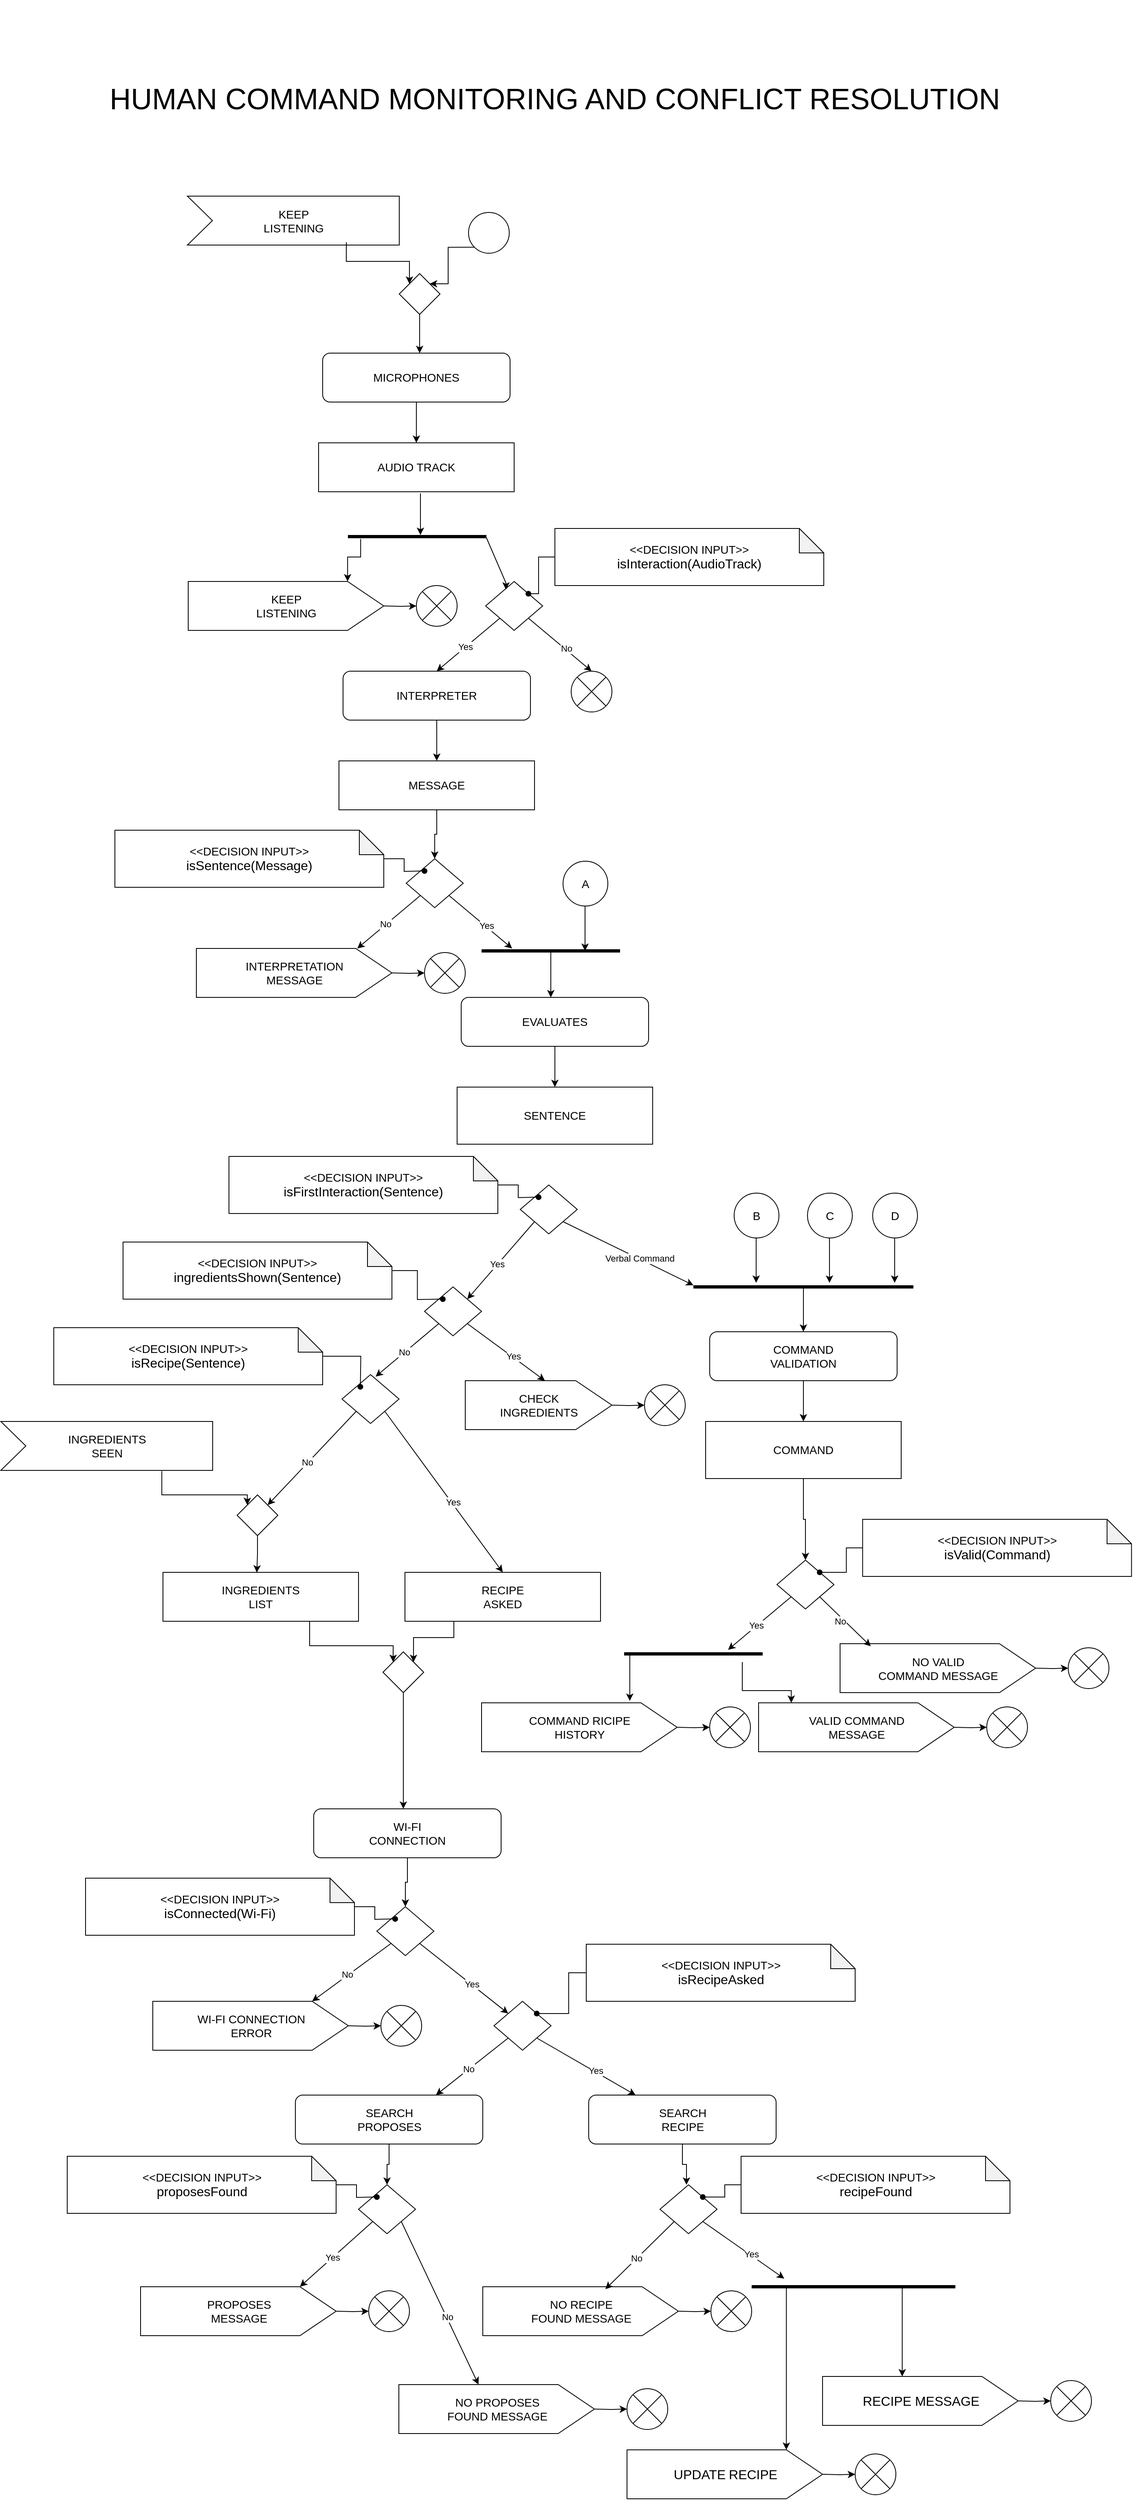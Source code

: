 <mxfile version="26.2.14">
  <diagram id="C5RBs43oDa-KdzZeNtuy" name="Page-1">
    <mxGraphModel dx="8601" dy="3740" grid="1" gridSize="10" guides="1" tooltips="1" connect="1" arrows="1" fold="1" page="1" pageScale="1" pageWidth="827" pageHeight="1169" math="0" shadow="0">
      <root>
        <mxCell id="WIyWlLk6GJQsqaUBKTNV-0" />
        <mxCell id="WIyWlLk6GJQsqaUBKTNV-1" parent="WIyWlLk6GJQsqaUBKTNV-0" />
        <mxCell id="HlbBvnIb4zkgzPctbdRk-106" style="edgeStyle=orthogonalEdgeStyle;rounded=0;orthogonalLoop=1;jettySize=auto;html=1;exitX=0.5;exitY=1;exitDx=0;exitDy=0;" edge="1" parent="WIyWlLk6GJQsqaUBKTNV-1" target="HlbBvnIb4zkgzPctbdRk-42">
          <mxGeometry relative="1" as="geometry">
            <mxPoint x="-325" y="1682" as="sourcePoint" />
            <Array as="points">
              <mxPoint x="-325" y="1702" />
              <mxPoint x="-325" y="1702" />
            </Array>
          </mxGeometry>
        </mxCell>
        <mxCell id="HlbBvnIb4zkgzPctbdRk-125" value="" style="edgeStyle=orthogonalEdgeStyle;rounded=0;orthogonalLoop=1;jettySize=auto;html=1;entryX=0;entryY=0;entryDx=195.57;entryDy=0;entryPerimeter=0;exitX=0.092;exitY=0.515;exitDx=0;exitDy=0;exitPerimeter=0;" edge="1" parent="WIyWlLk6GJQsqaUBKTNV-1" source="HlbBvnIb4zkgzPctbdRk-42" target="HlbBvnIb4zkgzPctbdRk-144">
          <mxGeometry relative="1" as="geometry">
            <mxPoint x="-368.022" y="1844.495" as="targetPoint" />
            <Array as="points">
              <mxPoint x="-398" y="1760" />
              <mxPoint x="-414" y="1760" />
            </Array>
          </mxGeometry>
        </mxCell>
        <mxCell id="HlbBvnIb4zkgzPctbdRk-126" value="" style="edgeStyle=orthogonalEdgeStyle;rounded=0;orthogonalLoop=1;jettySize=auto;html=1;" edge="1" parent="WIyWlLk6GJQsqaUBKTNV-1" source="HlbBvnIb4zkgzPctbdRk-42">
          <mxGeometry relative="1" as="geometry">
            <mxPoint x="-220" y="1800" as="targetPoint" />
            <Array as="points">
              <mxPoint x="-220" y="1792" />
            </Array>
          </mxGeometry>
        </mxCell>
        <mxCell id="HlbBvnIb4zkgzPctbdRk-42" value="" style="line;strokeWidth=4;html=1;perimeter=backbonePerimeter;points=[];outlineConnect=0;fillColor=none;" vertex="1" parent="WIyWlLk6GJQsqaUBKTNV-1">
          <mxGeometry x="-414" y="1640" width="170" height="190" as="geometry" />
        </mxCell>
        <mxCell id="HlbBvnIb4zkgzPctbdRk-139" value="" style="shape=sumEllipse;perimeter=ellipsePerimeter;whiteSpace=wrap;html=1;backgroundOutline=1;fillColor=none;" vertex="1" parent="WIyWlLk6GJQsqaUBKTNV-1">
          <mxGeometry x="-320" y="2245" width="50" height="50" as="geometry" />
        </mxCell>
        <mxCell id="HlbBvnIb4zkgzPctbdRk-140" value="" style="edgeStyle=orthogonalEdgeStyle;rounded=0;orthogonalLoop=1;jettySize=auto;html=1;" edge="1" parent="WIyWlLk6GJQsqaUBKTNV-1" target="HlbBvnIb4zkgzPctbdRk-139">
          <mxGeometry relative="1" as="geometry">
            <mxPoint x="-360" y="2270" as="sourcePoint" />
          </mxGeometry>
        </mxCell>
        <mxCell id="HlbBvnIb4zkgzPctbdRk-141" value="&lt;span style=&quot;font-size: 14px;&quot;&gt;INTERPRETATION&lt;/span&gt;&lt;div&gt;&lt;span style=&quot;font-size: 14px;&quot;&gt;MESSAGE&lt;/span&gt;&lt;/div&gt;" style="html=1;shadow=0;dashed=0;align=center;verticalAlign=middle;shape=mxgraph.arrows2.arrow;dy=0;dx=44.43;notch=0;fillColor=none;" vertex="1" parent="WIyWlLk6GJQsqaUBKTNV-1">
          <mxGeometry x="-600" y="2240" width="240" height="60" as="geometry" />
        </mxCell>
        <mxCell id="HlbBvnIb4zkgzPctbdRk-142" value="" style="shape=sumEllipse;perimeter=ellipsePerimeter;whiteSpace=wrap;html=1;backgroundOutline=1;fillColor=none;" vertex="1" parent="WIyWlLk6GJQsqaUBKTNV-1">
          <mxGeometry x="-330" y="1795" width="50" height="50" as="geometry" />
        </mxCell>
        <mxCell id="HlbBvnIb4zkgzPctbdRk-143" value="" style="edgeStyle=orthogonalEdgeStyle;rounded=0;orthogonalLoop=1;jettySize=auto;html=1;" edge="1" parent="WIyWlLk6GJQsqaUBKTNV-1" target="HlbBvnIb4zkgzPctbdRk-142">
          <mxGeometry relative="1" as="geometry">
            <mxPoint x="-370" y="1820" as="sourcePoint" />
          </mxGeometry>
        </mxCell>
        <mxCell id="HlbBvnIb4zkgzPctbdRk-144" value="&lt;span style=&quot;font-size: 14px;&quot;&gt;KEEP&lt;/span&gt;&lt;div&gt;&lt;span style=&quot;font-size: 14px;&quot;&gt;LISTENING&lt;/span&gt;&lt;/div&gt;" style="html=1;shadow=0;dashed=0;align=center;verticalAlign=middle;shape=mxgraph.arrows2.arrow;dy=0;dx=44.43;notch=0;fillColor=none;" vertex="1" parent="WIyWlLk6GJQsqaUBKTNV-1">
          <mxGeometry x="-610" y="1790" width="240" height="60" as="geometry" />
        </mxCell>
        <mxCell id="HlbBvnIb4zkgzPctbdRk-145" value="" style="shape=sumEllipse;perimeter=ellipsePerimeter;whiteSpace=wrap;html=1;backgroundOutline=1;fillColor=none;" vertex="1" parent="WIyWlLk6GJQsqaUBKTNV-1">
          <mxGeometry x="-50" y="2775" width="50" height="50" as="geometry" />
        </mxCell>
        <mxCell id="HlbBvnIb4zkgzPctbdRk-146" value="" style="edgeStyle=orthogonalEdgeStyle;rounded=0;orthogonalLoop=1;jettySize=auto;html=1;" edge="1" parent="WIyWlLk6GJQsqaUBKTNV-1" target="HlbBvnIb4zkgzPctbdRk-145">
          <mxGeometry relative="1" as="geometry">
            <mxPoint x="-90" y="2800" as="sourcePoint" />
          </mxGeometry>
        </mxCell>
        <mxCell id="HlbBvnIb4zkgzPctbdRk-147" value="&lt;span style=&quot;font-size: 14px;&quot;&gt;CHECK&lt;/span&gt;&lt;div&gt;&lt;span style=&quot;font-size: 14px;&quot;&gt;INGREDIENTS&lt;/span&gt;&lt;/div&gt;" style="html=1;shadow=0;dashed=0;align=center;verticalAlign=middle;shape=mxgraph.arrows2.arrow;dy=0;dx=44.43;notch=0;fillColor=none;" vertex="1" parent="WIyWlLk6GJQsqaUBKTNV-1">
          <mxGeometry x="-270" y="2770" width="180" height="60" as="geometry" />
        </mxCell>
        <mxCell id="HlbBvnIb4zkgzPctbdRk-148" value="" style="shape=sumEllipse;perimeter=ellipsePerimeter;whiteSpace=wrap;html=1;backgroundOutline=1;fillColor=none;" vertex="1" parent="WIyWlLk6GJQsqaUBKTNV-1">
          <mxGeometry x="-71.5" y="4006" width="50" height="50" as="geometry" />
        </mxCell>
        <mxCell id="HlbBvnIb4zkgzPctbdRk-149" value="" style="edgeStyle=orthogonalEdgeStyle;rounded=0;orthogonalLoop=1;jettySize=auto;html=1;" edge="1" parent="WIyWlLk6GJQsqaUBKTNV-1" target="HlbBvnIb4zkgzPctbdRk-148">
          <mxGeometry relative="1" as="geometry">
            <mxPoint x="-111.5" y="4031" as="sourcePoint" />
          </mxGeometry>
        </mxCell>
        <mxCell id="HlbBvnIb4zkgzPctbdRk-150" value="&lt;span style=&quot;font-size: 14px;&quot;&gt;NO PROPOSES&lt;/span&gt;&lt;div&gt;&lt;span style=&quot;font-size: 14px;&quot;&gt;FOUND MESSAGE&lt;/span&gt;&lt;/div&gt;" style="html=1;shadow=0;dashed=0;align=center;verticalAlign=middle;shape=mxgraph.arrows2.arrow;dy=0;dx=44.43;notch=0;fillColor=none;" vertex="1" parent="WIyWlLk6GJQsqaUBKTNV-1">
          <mxGeometry x="-351.5" y="4001" width="240" height="60" as="geometry" />
        </mxCell>
        <mxCell id="HlbBvnIb4zkgzPctbdRk-151" value="" style="shape=sumEllipse;perimeter=ellipsePerimeter;whiteSpace=wrap;html=1;backgroundOutline=1;fillColor=none;" vertex="1" parent="WIyWlLk6GJQsqaUBKTNV-1">
          <mxGeometry x="-388.5" y="3886" width="50" height="50" as="geometry" />
        </mxCell>
        <mxCell id="HlbBvnIb4zkgzPctbdRk-152" value="" style="edgeStyle=orthogonalEdgeStyle;rounded=0;orthogonalLoop=1;jettySize=auto;html=1;" edge="1" parent="WIyWlLk6GJQsqaUBKTNV-1" target="HlbBvnIb4zkgzPctbdRk-151">
          <mxGeometry relative="1" as="geometry">
            <mxPoint x="-428.5" y="3911" as="sourcePoint" />
          </mxGeometry>
        </mxCell>
        <mxCell id="HlbBvnIb4zkgzPctbdRk-153" value="&lt;span style=&quot;font-size: 14px;&quot;&gt;PROPOSES&lt;/span&gt;&lt;div&gt;&lt;span style=&quot;font-size: 14px;&quot;&gt;MESSAGE&lt;/span&gt;&lt;/div&gt;" style="html=1;shadow=0;dashed=0;align=center;verticalAlign=middle;shape=mxgraph.arrows2.arrow;dy=0;dx=44.43;notch=0;fillColor=none;" vertex="1" parent="WIyWlLk6GJQsqaUBKTNV-1">
          <mxGeometry x="-668.5" y="3881" width="240" height="60" as="geometry" />
        </mxCell>
        <mxCell id="HlbBvnIb4zkgzPctbdRk-154" value="" style="shape=sumEllipse;perimeter=ellipsePerimeter;whiteSpace=wrap;html=1;backgroundOutline=1;fillColor=none;" vertex="1" parent="WIyWlLk6GJQsqaUBKTNV-1">
          <mxGeometry x="-373.5" y="3536" width="50" height="50" as="geometry" />
        </mxCell>
        <mxCell id="HlbBvnIb4zkgzPctbdRk-155" value="" style="edgeStyle=orthogonalEdgeStyle;rounded=0;orthogonalLoop=1;jettySize=auto;html=1;" edge="1" parent="WIyWlLk6GJQsqaUBKTNV-1" target="HlbBvnIb4zkgzPctbdRk-154">
          <mxGeometry relative="1" as="geometry">
            <mxPoint x="-413.5" y="3561" as="sourcePoint" />
          </mxGeometry>
        </mxCell>
        <mxCell id="HlbBvnIb4zkgzPctbdRk-156" value="&lt;span style=&quot;font-size: 14px;&quot;&gt;WI-FI&amp;nbsp;&lt;/span&gt;&lt;span style=&quot;font-size: 14px; background-color: transparent; color: light-dark(rgb(0, 0, 0), rgb(255, 255, 255));&quot;&gt;CONNECTION&lt;/span&gt;&lt;div&gt;&lt;span style=&quot;font-size: 14px; background-color: transparent; color: light-dark(rgb(0, 0, 0), rgb(255, 255, 255));&quot;&gt;ERROR&lt;/span&gt;&lt;/div&gt;" style="html=1;shadow=0;dashed=0;align=center;verticalAlign=middle;shape=mxgraph.arrows2.arrow;dy=0;dx=44.43;notch=0;fillColor=none;" vertex="1" parent="WIyWlLk6GJQsqaUBKTNV-1">
          <mxGeometry x="-653.5" y="3531" width="240" height="60" as="geometry" />
        </mxCell>
        <mxCell id="HlbBvnIb4zkgzPctbdRk-157" value="" style="shape=sumEllipse;perimeter=ellipsePerimeter;whiteSpace=wrap;html=1;backgroundOutline=1;fillColor=none;" vertex="1" parent="WIyWlLk6GJQsqaUBKTNV-1">
          <mxGeometry x="31.5" y="3886" width="50" height="50" as="geometry" />
        </mxCell>
        <mxCell id="HlbBvnIb4zkgzPctbdRk-158" value="" style="edgeStyle=orthogonalEdgeStyle;rounded=0;orthogonalLoop=1;jettySize=auto;html=1;" edge="1" parent="WIyWlLk6GJQsqaUBKTNV-1" target="HlbBvnIb4zkgzPctbdRk-157">
          <mxGeometry relative="1" as="geometry">
            <mxPoint x="-8.5" y="3911" as="sourcePoint" />
          </mxGeometry>
        </mxCell>
        <mxCell id="HlbBvnIb4zkgzPctbdRk-159" value="&lt;span style=&quot;font-size: 14px;&quot;&gt;NO RECIPE&lt;/span&gt;&lt;div&gt;&lt;span style=&quot;font-size: 14px;&quot;&gt;FOUND MESSAGE&lt;/span&gt;&lt;/div&gt;" style="html=1;shadow=0;dashed=0;align=center;verticalAlign=middle;shape=mxgraph.arrows2.arrow;dy=0;dx=44.43;notch=0;fillColor=none;" vertex="1" parent="WIyWlLk6GJQsqaUBKTNV-1">
          <mxGeometry x="-248.5" y="3881" width="240" height="60" as="geometry" />
        </mxCell>
        <mxCell id="HlbBvnIb4zkgzPctbdRk-160" value="" style="shape=sumEllipse;perimeter=ellipsePerimeter;whiteSpace=wrap;html=1;backgroundOutline=1;fillColor=none;" vertex="1" parent="WIyWlLk6GJQsqaUBKTNV-1">
          <mxGeometry x="208.5" y="4086" width="50" height="50" as="geometry" />
        </mxCell>
        <mxCell id="HlbBvnIb4zkgzPctbdRk-161" value="" style="edgeStyle=orthogonalEdgeStyle;rounded=0;orthogonalLoop=1;jettySize=auto;html=1;" edge="1" parent="WIyWlLk6GJQsqaUBKTNV-1" target="HlbBvnIb4zkgzPctbdRk-160">
          <mxGeometry relative="1" as="geometry">
            <mxPoint x="168.5" y="4111" as="sourcePoint" />
          </mxGeometry>
        </mxCell>
        <mxCell id="HlbBvnIb4zkgzPctbdRk-162" value="&lt;font style=&quot;font-size: 16px;&quot;&gt;UPDATE&lt;/font&gt;&lt;font style=&quot;font-size: 14px;&quot;&gt;&amp;nbsp;&lt;/font&gt;&lt;span style=&quot;font-size: medium; background-color: transparent; color: light-dark(rgb(0, 0, 0), rgb(255, 255, 255));&quot;&gt;RECIPE&lt;/span&gt;" style="html=1;shadow=0;dashed=0;align=center;verticalAlign=middle;shape=mxgraph.arrows2.arrow;dy=0;dx=44.43;notch=0;fillColor=none;" vertex="1" parent="WIyWlLk6GJQsqaUBKTNV-1">
          <mxGeometry x="-71.5" y="4081" width="240" height="60" as="geometry" />
        </mxCell>
        <mxCell id="HlbBvnIb4zkgzPctbdRk-163" value="" style="shape=sumEllipse;perimeter=ellipsePerimeter;whiteSpace=wrap;html=1;backgroundOutline=1;fillColor=none;" vertex="1" parent="WIyWlLk6GJQsqaUBKTNV-1">
          <mxGeometry x="448.5" y="3996" width="50" height="50" as="geometry" />
        </mxCell>
        <mxCell id="HlbBvnIb4zkgzPctbdRk-164" value="" style="edgeStyle=orthogonalEdgeStyle;rounded=0;orthogonalLoop=1;jettySize=auto;html=1;" edge="1" parent="WIyWlLk6GJQsqaUBKTNV-1" target="HlbBvnIb4zkgzPctbdRk-163">
          <mxGeometry relative="1" as="geometry">
            <mxPoint x="408.5" y="4021" as="sourcePoint" />
          </mxGeometry>
        </mxCell>
        <mxCell id="HlbBvnIb4zkgzPctbdRk-165" value="&lt;span style=&quot;font-size: medium; background-color: transparent; color: light-dark(rgb(0, 0, 0), rgb(255, 255, 255));&quot;&gt;RECIPE MESSAGE&lt;/span&gt;" style="html=1;shadow=0;dashed=0;align=center;verticalAlign=middle;shape=mxgraph.arrows2.arrow;dy=0;dx=44.43;notch=0;fillColor=none;" vertex="1" parent="WIyWlLk6GJQsqaUBKTNV-1">
          <mxGeometry x="168.5" y="3991" width="240" height="60" as="geometry" />
        </mxCell>
        <mxCell id="HlbBvnIb4zkgzPctbdRk-166" value="" style="shape=sumEllipse;perimeter=ellipsePerimeter;whiteSpace=wrap;html=1;backgroundOutline=1;fillColor=none;" vertex="1" parent="WIyWlLk6GJQsqaUBKTNV-1">
          <mxGeometry x="30" y="3170" width="50" height="50" as="geometry" />
        </mxCell>
        <mxCell id="HlbBvnIb4zkgzPctbdRk-167" value="" style="edgeStyle=orthogonalEdgeStyle;rounded=0;orthogonalLoop=1;jettySize=auto;html=1;" edge="1" parent="WIyWlLk6GJQsqaUBKTNV-1" target="HlbBvnIb4zkgzPctbdRk-166">
          <mxGeometry relative="1" as="geometry">
            <mxPoint x="-10" y="3195" as="sourcePoint" />
          </mxGeometry>
        </mxCell>
        <mxCell id="HlbBvnIb4zkgzPctbdRk-168" value="&lt;span style=&quot;font-size: 14px;&quot;&gt;COMMAND RICIPE&lt;/span&gt;&lt;div&gt;&lt;span style=&quot;font-size: 14px;&quot;&gt;HISTORY&lt;/span&gt;&lt;/div&gt;" style="html=1;shadow=0;dashed=0;align=center;verticalAlign=middle;shape=mxgraph.arrows2.arrow;dy=0;dx=44.43;notch=0;fillColor=none;" vertex="1" parent="WIyWlLk6GJQsqaUBKTNV-1">
          <mxGeometry x="-250" y="3165" width="240" height="60" as="geometry" />
        </mxCell>
        <mxCell id="HlbBvnIb4zkgzPctbdRk-169" value="" style="shape=sumEllipse;perimeter=ellipsePerimeter;whiteSpace=wrap;html=1;backgroundOutline=1;fillColor=none;" vertex="1" parent="WIyWlLk6GJQsqaUBKTNV-1">
          <mxGeometry x="370" y="3170" width="50" height="50" as="geometry" />
        </mxCell>
        <mxCell id="HlbBvnIb4zkgzPctbdRk-170" value="" style="edgeStyle=orthogonalEdgeStyle;rounded=0;orthogonalLoop=1;jettySize=auto;html=1;" edge="1" parent="WIyWlLk6GJQsqaUBKTNV-1" target="HlbBvnIb4zkgzPctbdRk-169">
          <mxGeometry relative="1" as="geometry">
            <mxPoint x="330" y="3195" as="sourcePoint" />
          </mxGeometry>
        </mxCell>
        <mxCell id="HlbBvnIb4zkgzPctbdRk-171" value="&lt;span style=&quot;font-size: 14px;&quot;&gt;VALID COMMAND&lt;/span&gt;&lt;div&gt;&lt;span style=&quot;font-size: 14px;&quot;&gt;MESSAGE&lt;/span&gt;&lt;/div&gt;" style="html=1;shadow=0;dashed=0;align=center;verticalAlign=middle;shape=mxgraph.arrows2.arrow;dy=0;dx=44.43;notch=0;fillColor=none;" vertex="1" parent="WIyWlLk6GJQsqaUBKTNV-1">
          <mxGeometry x="90" y="3165" width="240" height="60" as="geometry" />
        </mxCell>
        <mxCell id="HlbBvnIb4zkgzPctbdRk-172" value="" style="shape=sumEllipse;perimeter=ellipsePerimeter;whiteSpace=wrap;html=1;backgroundOutline=1;fillColor=none;" vertex="1" parent="WIyWlLk6GJQsqaUBKTNV-1">
          <mxGeometry x="470" y="3097.5" width="50" height="50" as="geometry" />
        </mxCell>
        <mxCell id="HlbBvnIb4zkgzPctbdRk-173" value="" style="edgeStyle=orthogonalEdgeStyle;rounded=0;orthogonalLoop=1;jettySize=auto;html=1;" edge="1" parent="WIyWlLk6GJQsqaUBKTNV-1" target="HlbBvnIb4zkgzPctbdRk-172">
          <mxGeometry relative="1" as="geometry">
            <mxPoint x="430" y="3122.5" as="sourcePoint" />
          </mxGeometry>
        </mxCell>
        <mxCell id="HlbBvnIb4zkgzPctbdRk-174" value="&lt;span style=&quot;font-size: 14px;&quot;&gt;NO VALID&lt;/span&gt;&lt;div&gt;&lt;span style=&quot;font-size: 14px;&quot;&gt;COMMAND MESSAGE&lt;/span&gt;&lt;/div&gt;" style="html=1;shadow=0;dashed=0;align=center;verticalAlign=middle;shape=mxgraph.arrows2.arrow;dy=0;dx=44.43;notch=0;fillColor=none;" vertex="1" parent="WIyWlLk6GJQsqaUBKTNV-1">
          <mxGeometry x="190" y="3092.5" width="240" height="60" as="geometry" />
        </mxCell>
        <mxCell id="HlbBvnIb4zkgzPctbdRk-175" value="" style="shape=sumEllipse;perimeter=ellipsePerimeter;whiteSpace=wrap;html=1;backgroundOutline=1;fillColor=none;" vertex="1" parent="WIyWlLk6GJQsqaUBKTNV-1">
          <mxGeometry x="-140" y="1900" width="50" height="50" as="geometry" />
        </mxCell>
        <mxCell id="HlbBvnIb4zkgzPctbdRk-331" value="" style="edgeStyle=orthogonalEdgeStyle;rounded=0;orthogonalLoop=1;jettySize=auto;html=1;" edge="1" parent="WIyWlLk6GJQsqaUBKTNV-1" source="HlbBvnIb4zkgzPctbdRk-176" target="HlbBvnIb4zkgzPctbdRk-309">
          <mxGeometry relative="1" as="geometry" />
        </mxCell>
        <mxCell id="HlbBvnIb4zkgzPctbdRk-176" value="&lt;div&gt;&lt;span style=&quot;font-size: 14px; text-wrap-mode: nowrap;&quot;&gt;COMMAND&lt;/span&gt;&lt;/div&gt;" style="rounded=0;whiteSpace=wrap;html=1;fillColor=none;" vertex="1" parent="WIyWlLk6GJQsqaUBKTNV-1">
          <mxGeometry x="25" y="2820" width="240" height="70" as="geometry" />
        </mxCell>
        <mxCell id="HlbBvnIb4zkgzPctbdRk-177" value="" style="edgeStyle=orthogonalEdgeStyle;rounded=0;orthogonalLoop=1;jettySize=auto;html=1;fillColor=none;" edge="1" parent="WIyWlLk6GJQsqaUBKTNV-1" source="HlbBvnIb4zkgzPctbdRk-178">
          <mxGeometry relative="1" as="geometry">
            <mxPoint x="145" y="2820" as="targetPoint" />
          </mxGeometry>
        </mxCell>
        <mxCell id="HlbBvnIb4zkgzPctbdRk-178" value="&lt;span style=&quot;font-size: 14px; text-wrap-mode: nowrap;&quot;&gt;COMMAND&lt;/span&gt;&lt;div&gt;&lt;span style=&quot;font-size: 14px; text-wrap-mode: nowrap;&quot;&gt;VALIDATION&lt;/span&gt;&lt;/div&gt;" style="rounded=1;whiteSpace=wrap;html=1;fillColor=none;" vertex="1" parent="WIyWlLk6GJQsqaUBKTNV-1">
          <mxGeometry x="30" y="2710" width="230" height="60" as="geometry" />
        </mxCell>
        <mxCell id="HlbBvnIb4zkgzPctbdRk-179" value="&lt;div&gt;&lt;span style=&quot;font-size: 14px; text-wrap-mode: nowrap;&quot;&gt;SENTENCE&lt;/span&gt;&lt;/div&gt;" style="rounded=0;whiteSpace=wrap;html=1;fillColor=none;" vertex="1" parent="WIyWlLk6GJQsqaUBKTNV-1">
          <mxGeometry x="-280" y="2410" width="240" height="70" as="geometry" />
        </mxCell>
        <mxCell id="HlbBvnIb4zkgzPctbdRk-180" value="" style="edgeStyle=orthogonalEdgeStyle;rounded=0;orthogonalLoop=1;jettySize=auto;html=1;fillColor=none;" edge="1" parent="WIyWlLk6GJQsqaUBKTNV-1" source="HlbBvnIb4zkgzPctbdRk-181">
          <mxGeometry relative="1" as="geometry">
            <mxPoint x="-160" y="2410" as="targetPoint" />
          </mxGeometry>
        </mxCell>
        <mxCell id="HlbBvnIb4zkgzPctbdRk-181" value="&lt;span style=&quot;font-size: 14px; text-wrap-mode: nowrap;&quot;&gt;EVALUATES&lt;/span&gt;" style="rounded=1;whiteSpace=wrap;html=1;fillColor=none;" vertex="1" parent="WIyWlLk6GJQsqaUBKTNV-1">
          <mxGeometry x="-275" y="2300" width="230" height="60" as="geometry" />
        </mxCell>
        <mxCell id="HlbBvnIb4zkgzPctbdRk-256" value="" style="edgeStyle=orthogonalEdgeStyle;rounded=0;orthogonalLoop=1;jettySize=auto;html=1;exitX=0.5;exitY=1;exitDx=0;exitDy=0;" edge="1" parent="WIyWlLk6GJQsqaUBKTNV-1" source="HlbBvnIb4zkgzPctbdRk-182" target="HlbBvnIb4zkgzPctbdRk-248">
          <mxGeometry relative="1" as="geometry" />
        </mxCell>
        <mxCell id="HlbBvnIb4zkgzPctbdRk-182" value="&lt;div&gt;&lt;span style=&quot;font-size: 14px; text-wrap-mode: nowrap;&quot;&gt;MESSAGE&lt;/span&gt;&lt;/div&gt;" style="rounded=0;whiteSpace=wrap;html=1;fillColor=none;" vertex="1" parent="WIyWlLk6GJQsqaUBKTNV-1">
          <mxGeometry x="-425" y="2010" width="240" height="60" as="geometry" />
        </mxCell>
        <mxCell id="HlbBvnIb4zkgzPctbdRk-183" value="" style="edgeStyle=orthogonalEdgeStyle;rounded=0;orthogonalLoop=1;jettySize=auto;html=1;fillColor=none;" edge="1" parent="WIyWlLk6GJQsqaUBKTNV-1" source="HlbBvnIb4zkgzPctbdRk-184">
          <mxGeometry relative="1" as="geometry">
            <mxPoint x="-305" y="2010" as="targetPoint" />
          </mxGeometry>
        </mxCell>
        <mxCell id="HlbBvnIb4zkgzPctbdRk-184" value="&lt;span style=&quot;font-size: 14px; text-wrap-mode: nowrap;&quot;&gt;INTERPRETER&lt;/span&gt;" style="rounded=1;whiteSpace=wrap;html=1;fillColor=none;" vertex="1" parent="WIyWlLk6GJQsqaUBKTNV-1">
          <mxGeometry x="-420" y="1900" width="230" height="60" as="geometry" />
        </mxCell>
        <mxCell id="HlbBvnIb4zkgzPctbdRk-185" value="&lt;div&gt;&lt;span style=&quot;font-size: 14px; text-wrap-mode: nowrap;&quot;&gt;AUDIO TRACK&lt;/span&gt;&lt;/div&gt;" style="rounded=0;whiteSpace=wrap;html=1;fillColor=none;" vertex="1" parent="WIyWlLk6GJQsqaUBKTNV-1">
          <mxGeometry x="-450" y="1620" width="240" height="60" as="geometry" />
        </mxCell>
        <mxCell id="HlbBvnIb4zkgzPctbdRk-186" value="" style="edgeStyle=orthogonalEdgeStyle;rounded=0;orthogonalLoop=1;jettySize=auto;html=1;fillColor=none;" edge="1" parent="WIyWlLk6GJQsqaUBKTNV-1" source="HlbBvnIb4zkgzPctbdRk-187">
          <mxGeometry relative="1" as="geometry">
            <mxPoint x="-330" y="1620" as="targetPoint" />
          </mxGeometry>
        </mxCell>
        <mxCell id="HlbBvnIb4zkgzPctbdRk-187" value="&lt;span style=&quot;font-size: 14px; text-wrap-mode: nowrap;&quot;&gt;MICROPHONES&lt;/span&gt;" style="rounded=1;whiteSpace=wrap;html=1;fillColor=none;" vertex="1" parent="WIyWlLk6GJQsqaUBKTNV-1">
          <mxGeometry x="-445" y="1510" width="230" height="60" as="geometry" />
        </mxCell>
        <mxCell id="HlbBvnIb4zkgzPctbdRk-188" value="" style="edgeStyle=orthogonalEdgeStyle;rounded=0;orthogonalLoop=1;jettySize=auto;html=1;fillColor=none;entryX=0.5;entryY=0;entryDx=0;entryDy=0;exitX=0.5;exitY=1;exitDx=0;exitDy=0;" edge="1" parent="WIyWlLk6GJQsqaUBKTNV-1" source="HlbBvnIb4zkgzPctbdRk-189" target="HlbBvnIb4zkgzPctbdRk-295">
          <mxGeometry relative="1" as="geometry">
            <mxPoint x="-341" y="3405" as="targetPoint" />
            <mxPoint x="-341" y="3345" as="sourcePoint" />
          </mxGeometry>
        </mxCell>
        <mxCell id="HlbBvnIb4zkgzPctbdRk-189" value="&lt;span style=&quot;font-size: 14px; text-wrap-mode: nowrap;&quot;&gt;WI-FI&lt;/span&gt;&lt;div&gt;&lt;span style=&quot;font-size: 14px; text-wrap-mode: nowrap;&quot;&gt;CONNECTION&lt;/span&gt;&lt;/div&gt;" style="rounded=1;whiteSpace=wrap;html=1;fillColor=none;" vertex="1" parent="WIyWlLk6GJQsqaUBKTNV-1">
          <mxGeometry x="-456" y="3295" width="230" height="60" as="geometry" />
        </mxCell>
        <mxCell id="HlbBvnIb4zkgzPctbdRk-190" value="" style="edgeStyle=orthogonalEdgeStyle;rounded=0;orthogonalLoop=1;jettySize=auto;html=1;fillColor=none;entryX=0.5;entryY=0;entryDx=0;entryDy=0;exitX=0.5;exitY=1;exitDx=0;exitDy=0;" edge="1" parent="WIyWlLk6GJQsqaUBKTNV-1" source="HlbBvnIb4zkgzPctbdRk-191" target="HlbBvnIb4zkgzPctbdRk-288">
          <mxGeometry relative="1" as="geometry">
            <mxPoint x="-363.5" y="3756" as="targetPoint" />
            <mxPoint x="-368.5" y="3711" as="sourcePoint" />
          </mxGeometry>
        </mxCell>
        <mxCell id="HlbBvnIb4zkgzPctbdRk-191" value="&lt;span style=&quot;font-size: 14px; text-wrap-mode: nowrap;&quot;&gt;SEARCH&lt;/span&gt;&lt;div&gt;&lt;span style=&quot;font-size: 14px; text-wrap-mode: nowrap;&quot;&gt;PROPOSES&lt;/span&gt;&lt;/div&gt;" style="rounded=1;whiteSpace=wrap;html=1;fillColor=none;" vertex="1" parent="WIyWlLk6GJQsqaUBKTNV-1">
          <mxGeometry x="-478.5" y="3646" width="230" height="60" as="geometry" />
        </mxCell>
        <mxCell id="HlbBvnIb4zkgzPctbdRk-192" value="" style="edgeStyle=orthogonalEdgeStyle;rounded=0;orthogonalLoop=1;jettySize=auto;html=1;fillColor=none;entryX=0.464;entryY=0;entryDx=0;entryDy=0;entryPerimeter=0;exitX=0.5;exitY=1;exitDx=0;exitDy=0;" edge="1" parent="WIyWlLk6GJQsqaUBKTNV-1" source="HlbBvnIb4zkgzPctbdRk-193" target="HlbBvnIb4zkgzPctbdRk-323">
          <mxGeometry relative="1" as="geometry">
            <mxPoint x="-3.5" y="3756" as="targetPoint" />
          </mxGeometry>
        </mxCell>
        <mxCell id="HlbBvnIb4zkgzPctbdRk-193" value="&lt;span style=&quot;font-size: 14px; text-wrap-mode: nowrap;&quot;&gt;SEARCH&lt;/span&gt;&lt;div&gt;&lt;span style=&quot;font-size: 14px; text-wrap-mode: nowrap;&quot;&gt;RECIPE&lt;/span&gt;&lt;/div&gt;" style="rounded=1;whiteSpace=wrap;html=1;fillColor=none;" vertex="1" parent="WIyWlLk6GJQsqaUBKTNV-1">
          <mxGeometry x="-118.5" y="3646" width="230" height="60" as="geometry" />
        </mxCell>
        <mxCell id="HlbBvnIb4zkgzPctbdRk-226" style="edgeStyle=orthogonalEdgeStyle;rounded=0;orthogonalLoop=1;jettySize=auto;html=1;exitX=0.75;exitY=0.943;exitDx=0;exitDy=0;exitPerimeter=0;entryX=0;entryY=1;entryDx=0;entryDy=0;" edge="1" parent="WIyWlLk6GJQsqaUBKTNV-1" source="HlbBvnIb4zkgzPctbdRk-194" target="HlbBvnIb4zkgzPctbdRk-224">
          <mxGeometry relative="1" as="geometry" />
        </mxCell>
        <mxCell id="HlbBvnIb4zkgzPctbdRk-194" value="&lt;span style=&quot;font-size: 14px;&quot;&gt;KEEP&lt;/span&gt;&lt;div&gt;&lt;span style=&quot;font-size: 14px;&quot;&gt;LISTENING&lt;/span&gt;&lt;/div&gt;" style="html=1;shadow=0;dashed=0;align=center;verticalAlign=middle;shape=mxgraph.arrows2.arrow;dy=0;dx=0;notch=30.71;fillColor=none;" vertex="1" parent="WIyWlLk6GJQsqaUBKTNV-1">
          <mxGeometry x="-611" y="1317.5" width="260" height="60" as="geometry" />
        </mxCell>
        <mxCell id="HlbBvnIb4zkgzPctbdRk-232" style="edgeStyle=orthogonalEdgeStyle;rounded=0;orthogonalLoop=1;jettySize=auto;html=1;exitX=0.75;exitY=1;exitDx=0;exitDy=0;entryX=0;entryY=1;entryDx=0;entryDy=0;" edge="1" parent="WIyWlLk6GJQsqaUBKTNV-1" source="HlbBvnIb4zkgzPctbdRk-195" target="HlbBvnIb4zkgzPctbdRk-231">
          <mxGeometry relative="1" as="geometry">
            <Array as="points">
              <mxPoint x="-461" y="3095" />
              <mxPoint x="-359" y="3095" />
            </Array>
          </mxGeometry>
        </mxCell>
        <mxCell id="HlbBvnIb4zkgzPctbdRk-195" value="&lt;div&gt;&lt;span style=&quot;font-size: 14px; text-wrap-mode: nowrap;&quot;&gt;INGREDIENTS&lt;/span&gt;&lt;/div&gt;&lt;div&gt;&lt;span style=&quot;font-size: 14px; text-wrap-mode: nowrap;&quot;&gt;LIST&lt;/span&gt;&lt;/div&gt;" style="rounded=0;whiteSpace=wrap;html=1;fillColor=none;" vertex="1" parent="WIyWlLk6GJQsqaUBKTNV-1">
          <mxGeometry x="-641" y="3005" width="240" height="60" as="geometry" />
        </mxCell>
        <mxCell id="HlbBvnIb4zkgzPctbdRk-233" style="edgeStyle=orthogonalEdgeStyle;rounded=0;orthogonalLoop=1;jettySize=auto;html=1;exitX=0.25;exitY=1;exitDx=0;exitDy=0;entryX=0;entryY=0;entryDx=0;entryDy=0;" edge="1" parent="WIyWlLk6GJQsqaUBKTNV-1" source="HlbBvnIb4zkgzPctbdRk-196" target="HlbBvnIb4zkgzPctbdRk-231">
          <mxGeometry relative="1" as="geometry" />
        </mxCell>
        <mxCell id="HlbBvnIb4zkgzPctbdRk-196" value="&lt;div&gt;&lt;span style=&quot;font-size: 14px; text-wrap-mode: nowrap;&quot;&gt;RECIPE&lt;/span&gt;&lt;/div&gt;&lt;div&gt;&lt;span style=&quot;font-size: 14px; text-wrap-mode: nowrap;&quot;&gt;ASKED&lt;/span&gt;&lt;/div&gt;" style="rounded=0;whiteSpace=wrap;html=1;fillColor=none;" vertex="1" parent="WIyWlLk6GJQsqaUBKTNV-1">
          <mxGeometry x="-344" y="3005" width="240" height="60" as="geometry" />
        </mxCell>
        <mxCell id="HlbBvnIb4zkgzPctbdRk-198" value="" style="edgeStyle=orthogonalEdgeStyle;rounded=0;orthogonalLoop=1;jettySize=auto;html=1;entryX=0.758;entryY=-0.039;entryDx=0;entryDy=0;entryPerimeter=0;" edge="1" parent="WIyWlLk6GJQsqaUBKTNV-1" source="HlbBvnIb4zkgzPctbdRk-200" target="HlbBvnIb4zkgzPctbdRk-168">
          <mxGeometry relative="1" as="geometry">
            <mxPoint x="-33.022" y="3202.495" as="targetPoint" />
            <Array as="points">
              <mxPoint x="-50" y="3135" />
              <mxPoint x="-50" y="3135" />
            </Array>
          </mxGeometry>
        </mxCell>
        <mxCell id="HlbBvnIb4zkgzPctbdRk-199" value="" style="edgeStyle=orthogonalEdgeStyle;rounded=0;orthogonalLoop=1;jettySize=auto;html=1;entryX=0.167;entryY=0;entryDx=0;entryDy=0;entryPerimeter=0;" edge="1" parent="WIyWlLk6GJQsqaUBKTNV-1" target="HlbBvnIb4zkgzPctbdRk-171">
          <mxGeometry relative="1" as="geometry">
            <mxPoint x="75" y="3213" as="targetPoint" />
            <Array as="points">
              <mxPoint x="130" y="3150" />
            </Array>
            <mxPoint x="70" y="3115" as="sourcePoint" />
          </mxGeometry>
        </mxCell>
        <mxCell id="HlbBvnIb4zkgzPctbdRk-200" value="" style="line;strokeWidth=4;html=1;perimeter=backbonePerimeter;points=[];outlineConnect=0;fillColor=none;" vertex="1" parent="WIyWlLk6GJQsqaUBKTNV-1">
          <mxGeometry x="-75" y="3010" width="170" height="190" as="geometry" />
        </mxCell>
        <mxCell id="HlbBvnIb4zkgzPctbdRk-205" value="" style="edgeStyle=orthogonalEdgeStyle;rounded=0;orthogonalLoop=1;jettySize=auto;html=1;entryX=0;entryY=0;entryDx=97.785;entryDy=0;entryPerimeter=0;" edge="1" parent="WIyWlLk6GJQsqaUBKTNV-1" source="HlbBvnIb4zkgzPctbdRk-207" target="HlbBvnIb4zkgzPctbdRk-165">
          <mxGeometry relative="1" as="geometry">
            <mxPoint x="356.5" y="4006" as="targetPoint" />
            <Array as="points">
              <mxPoint x="331.5" y="3921" />
              <mxPoint x="331.5" y="3921" />
            </Array>
          </mxGeometry>
        </mxCell>
        <mxCell id="HlbBvnIb4zkgzPctbdRk-206" value="" style="edgeStyle=orthogonalEdgeStyle;rounded=0;orthogonalLoop=1;jettySize=auto;html=1;entryX=0;entryY=0;entryDx=195.57;entryDy=0;entryPerimeter=0;" edge="1" parent="WIyWlLk6GJQsqaUBKTNV-1" source="HlbBvnIb4zkgzPctbdRk-207" target="HlbBvnIb4zkgzPctbdRk-162">
          <mxGeometry relative="1" as="geometry">
            <mxPoint x="157.5" y="4005" as="targetPoint" />
            <Array as="points">
              <mxPoint x="141.5" y="3901" />
              <mxPoint x="141.5" y="3901" />
            </Array>
          </mxGeometry>
        </mxCell>
        <mxCell id="HlbBvnIb4zkgzPctbdRk-207" value="" style="line;strokeWidth=4;html=1;perimeter=backbonePerimeter;points=[];outlineConnect=0;fillColor=none;" vertex="1" parent="WIyWlLk6GJQsqaUBKTNV-1">
          <mxGeometry x="81.5" y="3786" width="250" height="190" as="geometry" />
        </mxCell>
        <mxCell id="HlbBvnIb4zkgzPctbdRk-225" style="edgeStyle=orthogonalEdgeStyle;rounded=0;orthogonalLoop=1;jettySize=auto;html=1;exitX=0;exitY=1;exitDx=0;exitDy=0;entryX=0;entryY=0;entryDx=0;entryDy=0;" edge="1" parent="WIyWlLk6GJQsqaUBKTNV-1" source="HlbBvnIb4zkgzPctbdRk-209" target="HlbBvnIb4zkgzPctbdRk-224">
          <mxGeometry relative="1" as="geometry">
            <Array as="points">
              <mxPoint x="-291" y="1380.5" />
              <mxPoint x="-291" y="1425.5" />
            </Array>
          </mxGeometry>
        </mxCell>
        <mxCell id="HlbBvnIb4zkgzPctbdRk-209" value="" style="ellipse;whiteSpace=wrap;html=1;aspect=fixed;" vertex="1" parent="WIyWlLk6GJQsqaUBKTNV-1">
          <mxGeometry x="-266" y="1337.5" width="50" height="50" as="geometry" />
        </mxCell>
        <mxCell id="HlbBvnIb4zkgzPctbdRk-287" style="edgeStyle=orthogonalEdgeStyle;rounded=0;orthogonalLoop=1;jettySize=auto;html=1;exitX=0.76;exitY=1.014;exitDx=0;exitDy=0;exitPerimeter=0;entryX=0;entryY=1;entryDx=0;entryDy=0;" edge="1" parent="WIyWlLk6GJQsqaUBKTNV-1" source="HlbBvnIb4zkgzPctbdRk-210" target="HlbBvnIb4zkgzPctbdRk-229">
          <mxGeometry relative="1" as="geometry">
            <Array as="points">
              <mxPoint x="-642" y="2910" />
              <mxPoint x="-537" y="2910" />
            </Array>
          </mxGeometry>
        </mxCell>
        <mxCell id="HlbBvnIb4zkgzPctbdRk-210" value="&lt;span style=&quot;font-size: 14px;&quot;&gt;INGREDIENTS&lt;/span&gt;&lt;div&gt;&lt;span style=&quot;font-size: 14px;&quot;&gt;SEEN&lt;/span&gt;&lt;/div&gt;" style="html=1;shadow=0;dashed=0;align=center;verticalAlign=middle;shape=mxgraph.arrows2.arrow;dy=0;dx=0;notch=30.71;fillColor=none;" vertex="1" parent="WIyWlLk6GJQsqaUBKTNV-1">
          <mxGeometry x="-840" y="2820" width="260" height="60" as="geometry" />
        </mxCell>
        <mxCell id="HlbBvnIb4zkgzPctbdRk-212" value="" style="edgeStyle=orthogonalEdgeStyle;rounded=0;orthogonalLoop=1;jettySize=auto;html=1;" edge="1" parent="WIyWlLk6GJQsqaUBKTNV-1" source="HlbBvnIb4zkgzPctbdRk-211">
          <mxGeometry relative="1" as="geometry">
            <mxPoint x="-123" y="2243" as="targetPoint" />
          </mxGeometry>
        </mxCell>
        <mxCell id="HlbBvnIb4zkgzPctbdRk-211" value="&lt;font style=&quot;font-size: 14px;&quot;&gt;A&lt;/font&gt;" style="ellipse;whiteSpace=wrap;html=1;aspect=fixed;fillColor=none;" vertex="1" parent="WIyWlLk6GJQsqaUBKTNV-1">
          <mxGeometry x="-150" y="2133" width="55" height="55" as="geometry" />
        </mxCell>
        <mxCell id="HlbBvnIb4zkgzPctbdRk-213" value="" style="edgeStyle=orthogonalEdgeStyle;rounded=0;orthogonalLoop=1;jettySize=auto;html=1;" edge="1" parent="WIyWlLk6GJQsqaUBKTNV-1" source="HlbBvnIb4zkgzPctbdRk-214">
          <mxGeometry relative="1" as="geometry">
            <mxPoint x="87" y="2650" as="targetPoint" />
          </mxGeometry>
        </mxCell>
        <mxCell id="HlbBvnIb4zkgzPctbdRk-214" value="&lt;font style=&quot;font-size: 14px;&quot;&gt;B&lt;/font&gt;" style="ellipse;whiteSpace=wrap;html=1;aspect=fixed;fillColor=none;" vertex="1" parent="WIyWlLk6GJQsqaUBKTNV-1">
          <mxGeometry x="60" y="2540" width="55" height="55" as="geometry" />
        </mxCell>
        <mxCell id="HlbBvnIb4zkgzPctbdRk-215" value="" style="edgeStyle=orthogonalEdgeStyle;rounded=0;orthogonalLoop=1;jettySize=auto;html=1;" edge="1" parent="WIyWlLk6GJQsqaUBKTNV-1" source="HlbBvnIb4zkgzPctbdRk-216">
          <mxGeometry relative="1" as="geometry">
            <mxPoint x="177" y="2650" as="targetPoint" />
          </mxGeometry>
        </mxCell>
        <mxCell id="HlbBvnIb4zkgzPctbdRk-216" value="&lt;font style=&quot;font-size: 14px;&quot;&gt;C&lt;/font&gt;" style="ellipse;whiteSpace=wrap;html=1;aspect=fixed;fillColor=none;" vertex="1" parent="WIyWlLk6GJQsqaUBKTNV-1">
          <mxGeometry x="150" y="2540" width="55" height="55" as="geometry" />
        </mxCell>
        <mxCell id="HlbBvnIb4zkgzPctbdRk-217" value="" style="edgeStyle=orthogonalEdgeStyle;rounded=0;orthogonalLoop=1;jettySize=auto;html=1;" edge="1" parent="WIyWlLk6GJQsqaUBKTNV-1" source="HlbBvnIb4zkgzPctbdRk-218">
          <mxGeometry relative="1" as="geometry">
            <mxPoint x="257" y="2650" as="targetPoint" />
          </mxGeometry>
        </mxCell>
        <mxCell id="HlbBvnIb4zkgzPctbdRk-218" value="&lt;font style=&quot;font-size: 14px;&quot;&gt;D&lt;/font&gt;" style="ellipse;whiteSpace=wrap;html=1;aspect=fixed;fillColor=none;" vertex="1" parent="WIyWlLk6GJQsqaUBKTNV-1">
          <mxGeometry x="230" y="2540" width="55" height="55" as="geometry" />
        </mxCell>
        <mxCell id="HlbBvnIb4zkgzPctbdRk-222" value="" style="edgeStyle=orthogonalEdgeStyle;rounded=0;orthogonalLoop=1;jettySize=auto;html=1;" edge="1" parent="WIyWlLk6GJQsqaUBKTNV-1" source="HlbBvnIb4zkgzPctbdRk-219" target="HlbBvnIb4zkgzPctbdRk-181">
          <mxGeometry relative="1" as="geometry">
            <Array as="points">
              <mxPoint x="-160" y="2300" />
              <mxPoint x="-160" y="2300" />
            </Array>
          </mxGeometry>
        </mxCell>
        <mxCell id="HlbBvnIb4zkgzPctbdRk-219" value="" style="line;strokeWidth=4;html=1;perimeter=backbonePerimeter;points=[];outlineConnect=0;fillColor=none;" vertex="1" parent="WIyWlLk6GJQsqaUBKTNV-1">
          <mxGeometry x="-250" y="2148" width="170" height="190" as="geometry" />
        </mxCell>
        <mxCell id="HlbBvnIb4zkgzPctbdRk-223" value="" style="edgeStyle=orthogonalEdgeStyle;rounded=0;orthogonalLoop=1;jettySize=auto;html=1;entryX=0.5;entryY=0;entryDx=0;entryDy=0;" edge="1" parent="WIyWlLk6GJQsqaUBKTNV-1" source="HlbBvnIb4zkgzPctbdRk-220" target="HlbBvnIb4zkgzPctbdRk-178">
          <mxGeometry relative="1" as="geometry">
            <Array as="points">
              <mxPoint x="145" y="2680" />
              <mxPoint x="145" y="2680" />
            </Array>
          </mxGeometry>
        </mxCell>
        <mxCell id="HlbBvnIb4zkgzPctbdRk-220" value="" style="line;strokeWidth=4;html=1;perimeter=backbonePerimeter;points=[];outlineConnect=0;fillColor=none;" vertex="1" parent="WIyWlLk6GJQsqaUBKTNV-1">
          <mxGeometry x="10" y="2560" width="270" height="190" as="geometry" />
        </mxCell>
        <mxCell id="HlbBvnIb4zkgzPctbdRk-227" value="" style="edgeStyle=orthogonalEdgeStyle;rounded=0;orthogonalLoop=1;jettySize=auto;html=1;" edge="1" parent="WIyWlLk6GJQsqaUBKTNV-1" source="HlbBvnIb4zkgzPctbdRk-224">
          <mxGeometry relative="1" as="geometry">
            <mxPoint x="-326" y="1510" as="targetPoint" />
          </mxGeometry>
        </mxCell>
        <mxCell id="HlbBvnIb4zkgzPctbdRk-224" value="" style="rhombus;whiteSpace=wrap;html=1;fillColor=none;direction=south;" vertex="1" parent="WIyWlLk6GJQsqaUBKTNV-1">
          <mxGeometry x="-351" y="1412.5" width="50" height="50" as="geometry" />
        </mxCell>
        <mxCell id="HlbBvnIb4zkgzPctbdRk-228" value="" style="edgeStyle=orthogonalEdgeStyle;rounded=0;orthogonalLoop=1;jettySize=auto;html=1;entryX=0.48;entryY=0.005;entryDx=0;entryDy=0;exitX=1;exitY=0.5;exitDx=0;exitDy=0;entryPerimeter=0;" edge="1" parent="WIyWlLk6GJQsqaUBKTNV-1" source="HlbBvnIb4zkgzPctbdRk-229" target="HlbBvnIb4zkgzPctbdRk-195">
          <mxGeometry relative="1" as="geometry">
            <mxPoint x="-525" y="2977.5" as="targetPoint" />
            <mxPoint x="-521" y="2980" as="sourcePoint" />
          </mxGeometry>
        </mxCell>
        <mxCell id="HlbBvnIb4zkgzPctbdRk-229" value="" style="rhombus;whiteSpace=wrap;html=1;fillColor=none;direction=south;" vertex="1" parent="WIyWlLk6GJQsqaUBKTNV-1">
          <mxGeometry x="-550" y="2910" width="50" height="50" as="geometry" />
        </mxCell>
        <mxCell id="HlbBvnIb4zkgzPctbdRk-230" value="" style="edgeStyle=orthogonalEdgeStyle;rounded=0;orthogonalLoop=1;jettySize=auto;html=1;" edge="1" parent="WIyWlLk6GJQsqaUBKTNV-1" source="HlbBvnIb4zkgzPctbdRk-231">
          <mxGeometry relative="1" as="geometry">
            <mxPoint x="-346" y="3295" as="targetPoint" />
          </mxGeometry>
        </mxCell>
        <mxCell id="HlbBvnIb4zkgzPctbdRk-231" value="" style="rhombus;whiteSpace=wrap;html=1;fillColor=none;direction=south;" vertex="1" parent="WIyWlLk6GJQsqaUBKTNV-1">
          <mxGeometry x="-371" y="3102.5" width="50" height="50" as="geometry" />
        </mxCell>
        <mxCell id="HlbBvnIb4zkgzPctbdRk-235" value="" style="rhombus;whiteSpace=wrap;html=1;fillColor=none;" vertex="1" parent="WIyWlLk6GJQsqaUBKTNV-1">
          <mxGeometry x="-245" y="1790" width="70" height="60" as="geometry" />
        </mxCell>
        <mxCell id="HlbBvnIb4zkgzPctbdRk-238" value="" style="edgeStyle=orthogonalEdgeStyle;rounded=0;orthogonalLoop=1;jettySize=auto;html=1;entryX=1;entryY=0;entryDx=0;entryDy=0;endArrow=oval;endFill=1;fillColor=none;" edge="1" parent="WIyWlLk6GJQsqaUBKTNV-1" source="HlbBvnIb4zkgzPctbdRk-239" target="HlbBvnIb4zkgzPctbdRk-235">
          <mxGeometry relative="1" as="geometry" />
        </mxCell>
        <mxCell id="HlbBvnIb4zkgzPctbdRk-239" value="&lt;span style=&quot;text-wrap-mode: nowrap; font-size: 14px;&quot;&gt;&amp;lt;&amp;lt;DECISION INPUT&amp;gt;&amp;gt;&lt;/span&gt;&lt;br&gt;&lt;div style=&quot;text-wrap-mode: nowrap;&quot;&gt;&lt;font size=&quot;3&quot;&gt;isInteraction(AudioTrack)&lt;/font&gt;&lt;/div&gt;" style="shape=note;whiteSpace=wrap;html=1;backgroundOutline=1;darkOpacity=0.05;fillColor=none;" vertex="1" parent="WIyWlLk6GJQsqaUBKTNV-1">
          <mxGeometry x="-160" y="1725" width="330" height="70" as="geometry" />
        </mxCell>
        <mxCell id="HlbBvnIb4zkgzPctbdRk-240" value="" style="endArrow=classic;html=1;rounded=0;exitX=0;exitY=1;exitDx=0;exitDy=0;entryX=0.5;entryY=0;entryDx=0;entryDy=0;" edge="1" parent="WIyWlLk6GJQsqaUBKTNV-1" source="HlbBvnIb4zkgzPctbdRk-235" target="HlbBvnIb4zkgzPctbdRk-184">
          <mxGeometry relative="1" as="geometry">
            <mxPoint x="3" y="2275" as="sourcePoint" />
            <mxPoint x="-325" y="1895" as="targetPoint" />
          </mxGeometry>
        </mxCell>
        <mxCell id="HlbBvnIb4zkgzPctbdRk-241" value="Yes" style="edgeLabel;html=1;align=center;verticalAlign=middle;resizable=0;points=[];" vertex="1" connectable="0" parent="HlbBvnIb4zkgzPctbdRk-240">
          <mxGeometry x="0.1" y="-1" relative="1" as="geometry">
            <mxPoint as="offset" />
          </mxGeometry>
        </mxCell>
        <mxCell id="HlbBvnIb4zkgzPctbdRk-243" value="" style="endArrow=classic;html=1;rounded=0;exitX=1;exitY=1;exitDx=0;exitDy=0;entryX=0.5;entryY=0;entryDx=0;entryDy=0;" edge="1" parent="WIyWlLk6GJQsqaUBKTNV-1" source="HlbBvnIb4zkgzPctbdRk-235" target="HlbBvnIb4zkgzPctbdRk-175">
          <mxGeometry relative="1" as="geometry">
            <mxPoint x="-217" y="1845" as="sourcePoint" />
            <mxPoint x="-295" y="1910" as="targetPoint" />
          </mxGeometry>
        </mxCell>
        <mxCell id="HlbBvnIb4zkgzPctbdRk-245" value="No" style="edgeLabel;html=1;align=center;verticalAlign=middle;resizable=0;points=[];" vertex="1" connectable="0" parent="HlbBvnIb4zkgzPctbdRk-243">
          <mxGeometry x="0.171" y="1" relative="1" as="geometry">
            <mxPoint as="offset" />
          </mxGeometry>
        </mxCell>
        <mxCell id="HlbBvnIb4zkgzPctbdRk-248" value="" style="rhombus;whiteSpace=wrap;html=1;fillColor=none;" vertex="1" parent="WIyWlLk6GJQsqaUBKTNV-1">
          <mxGeometry x="-342.5" y="2130" width="70" height="60" as="geometry" />
        </mxCell>
        <mxCell id="HlbBvnIb4zkgzPctbdRk-249" value="" style="edgeStyle=orthogonalEdgeStyle;rounded=0;orthogonalLoop=1;jettySize=auto;html=1;endArrow=oval;endFill=1;fillColor=none;" edge="1" parent="WIyWlLk6GJQsqaUBKTNV-1" source="HlbBvnIb4zkgzPctbdRk-250">
          <mxGeometry relative="1" as="geometry">
            <mxPoint x="-320" y="2145" as="targetPoint" />
          </mxGeometry>
        </mxCell>
        <mxCell id="HlbBvnIb4zkgzPctbdRk-250" value="&lt;span style=&quot;text-wrap-mode: nowrap; font-size: 14px;&quot;&gt;&amp;lt;&amp;lt;DECISION INPUT&amp;gt;&amp;gt;&lt;/span&gt;&lt;br&gt;&lt;div style=&quot;text-wrap-mode: nowrap;&quot;&gt;&lt;font size=&quot;3&quot;&gt;isSentence(Message)&lt;/font&gt;&lt;/div&gt;" style="shape=note;whiteSpace=wrap;html=1;backgroundOutline=1;darkOpacity=0.05;fillColor=none;" vertex="1" parent="WIyWlLk6GJQsqaUBKTNV-1">
          <mxGeometry x="-700" y="2095" width="330" height="70" as="geometry" />
        </mxCell>
        <mxCell id="HlbBvnIb4zkgzPctbdRk-251" value="" style="endArrow=classic;html=1;rounded=0;exitX=0;exitY=1;exitDx=0;exitDy=0;entryX=0.5;entryY=0;entryDx=0;entryDy=0;" edge="1" parent="WIyWlLk6GJQsqaUBKTNV-1" source="HlbBvnIb4zkgzPctbdRk-248">
          <mxGeometry relative="1" as="geometry">
            <mxPoint x="-94.5" y="2615" as="sourcePoint" />
            <mxPoint x="-402.5" y="2240" as="targetPoint" />
          </mxGeometry>
        </mxCell>
        <mxCell id="HlbBvnIb4zkgzPctbdRk-252" value="No" style="edgeLabel;html=1;align=center;verticalAlign=middle;resizable=0;points=[];" vertex="1" connectable="0" parent="HlbBvnIb4zkgzPctbdRk-251">
          <mxGeometry x="0.1" y="-1" relative="1" as="geometry">
            <mxPoint as="offset" />
          </mxGeometry>
        </mxCell>
        <mxCell id="HlbBvnIb4zkgzPctbdRk-253" value="" style="endArrow=classic;html=1;rounded=0;exitX=1;exitY=1;exitDx=0;exitDy=0;entryX=0.5;entryY=0;entryDx=0;entryDy=0;" edge="1" parent="WIyWlLk6GJQsqaUBKTNV-1" source="HlbBvnIb4zkgzPctbdRk-248">
          <mxGeometry relative="1" as="geometry">
            <mxPoint x="-314.5" y="2185" as="sourcePoint" />
            <mxPoint x="-212.5" y="2240" as="targetPoint" />
          </mxGeometry>
        </mxCell>
        <mxCell id="HlbBvnIb4zkgzPctbdRk-254" value="Yes" style="edgeLabel;html=1;align=center;verticalAlign=middle;resizable=0;points=[];" vertex="1" connectable="0" parent="HlbBvnIb4zkgzPctbdRk-253">
          <mxGeometry x="0.171" y="1" relative="1" as="geometry">
            <mxPoint as="offset" />
          </mxGeometry>
        </mxCell>
        <mxCell id="HlbBvnIb4zkgzPctbdRk-265" value="" style="rhombus;whiteSpace=wrap;html=1;fillColor=none;" vertex="1" parent="WIyWlLk6GJQsqaUBKTNV-1">
          <mxGeometry x="-202.5" y="2530" width="70" height="60" as="geometry" />
        </mxCell>
        <mxCell id="HlbBvnIb4zkgzPctbdRk-266" value="" style="edgeStyle=orthogonalEdgeStyle;rounded=0;orthogonalLoop=1;jettySize=auto;html=1;endArrow=oval;endFill=1;fillColor=none;" edge="1" parent="WIyWlLk6GJQsqaUBKTNV-1" source="HlbBvnIb4zkgzPctbdRk-267">
          <mxGeometry relative="1" as="geometry">
            <mxPoint x="-180" y="2545" as="targetPoint" />
          </mxGeometry>
        </mxCell>
        <mxCell id="HlbBvnIb4zkgzPctbdRk-267" value="&lt;span style=&quot;text-wrap-mode: nowrap; font-size: 14px;&quot;&gt;&amp;lt;&amp;lt;DECISION INPUT&amp;gt;&amp;gt;&lt;/span&gt;&lt;br&gt;&lt;div style=&quot;text-wrap-mode: nowrap;&quot;&gt;&lt;font size=&quot;3&quot;&gt;isFirstInteraction(Sentence)&lt;/font&gt;&lt;/div&gt;" style="shape=note;whiteSpace=wrap;html=1;backgroundOutline=1;darkOpacity=0.05;fillColor=none;" vertex="1" parent="WIyWlLk6GJQsqaUBKTNV-1">
          <mxGeometry x="-560" y="2495" width="330" height="70" as="geometry" />
        </mxCell>
        <mxCell id="HlbBvnIb4zkgzPctbdRk-268" value="" style="endArrow=classic;html=1;rounded=0;exitX=0;exitY=1;exitDx=0;exitDy=0;entryX=1;entryY=0;entryDx=0;entryDy=0;" edge="1" parent="WIyWlLk6GJQsqaUBKTNV-1" source="HlbBvnIb4zkgzPctbdRk-265" target="HlbBvnIb4zkgzPctbdRk-272">
          <mxGeometry relative="1" as="geometry">
            <mxPoint x="45.5" y="3015" as="sourcePoint" />
            <mxPoint x="-262.5" y="2640" as="targetPoint" />
          </mxGeometry>
        </mxCell>
        <mxCell id="HlbBvnIb4zkgzPctbdRk-269" value="Yes" style="edgeLabel;html=1;align=center;verticalAlign=middle;resizable=0;points=[];" vertex="1" connectable="0" parent="HlbBvnIb4zkgzPctbdRk-268">
          <mxGeometry x="0.1" y="-1" relative="1" as="geometry">
            <mxPoint as="offset" />
          </mxGeometry>
        </mxCell>
        <mxCell id="HlbBvnIb4zkgzPctbdRk-270" value="" style="endArrow=classic;html=1;rounded=0;exitX=1;exitY=1;exitDx=0;exitDy=0;" edge="1" parent="WIyWlLk6GJQsqaUBKTNV-1" source="HlbBvnIb4zkgzPctbdRk-265" target="HlbBvnIb4zkgzPctbdRk-220">
          <mxGeometry relative="1" as="geometry">
            <mxPoint x="-174.5" y="2585" as="sourcePoint" />
            <mxPoint x="-72.5" y="2640" as="targetPoint" />
          </mxGeometry>
        </mxCell>
        <mxCell id="HlbBvnIb4zkgzPctbdRk-271" value="Verbal Command" style="edgeLabel;html=1;align=center;verticalAlign=middle;resizable=0;points=[];" vertex="1" connectable="0" parent="HlbBvnIb4zkgzPctbdRk-270">
          <mxGeometry x="0.171" y="1" relative="1" as="geometry">
            <mxPoint as="offset" />
          </mxGeometry>
        </mxCell>
        <mxCell id="HlbBvnIb4zkgzPctbdRk-272" value="" style="rhombus;whiteSpace=wrap;html=1;fillColor=none;" vertex="1" parent="WIyWlLk6GJQsqaUBKTNV-1">
          <mxGeometry x="-320" y="2655" width="70" height="60" as="geometry" />
        </mxCell>
        <mxCell id="HlbBvnIb4zkgzPctbdRk-273" value="" style="edgeStyle=orthogonalEdgeStyle;rounded=0;orthogonalLoop=1;jettySize=auto;html=1;endArrow=oval;endFill=1;fillColor=none;" edge="1" parent="WIyWlLk6GJQsqaUBKTNV-1" source="HlbBvnIb4zkgzPctbdRk-274">
          <mxGeometry relative="1" as="geometry">
            <mxPoint x="-297.5" y="2670" as="targetPoint" />
          </mxGeometry>
        </mxCell>
        <mxCell id="HlbBvnIb4zkgzPctbdRk-274" value="&lt;span style=&quot;text-wrap-mode: nowrap; font-size: 14px;&quot;&gt;&amp;lt;&amp;lt;DECISION INPUT&amp;gt;&amp;gt;&lt;/span&gt;&lt;br&gt;&lt;div style=&quot;text-wrap-mode: nowrap;&quot;&gt;&lt;font size=&quot;3&quot;&gt;ingredientsShown(Sentence)&lt;/font&gt;&lt;/div&gt;" style="shape=note;whiteSpace=wrap;html=1;backgroundOutline=1;darkOpacity=0.05;fillColor=none;" vertex="1" parent="WIyWlLk6GJQsqaUBKTNV-1">
          <mxGeometry x="-690" y="2600" width="330" height="70" as="geometry" />
        </mxCell>
        <mxCell id="HlbBvnIb4zkgzPctbdRk-275" value="" style="endArrow=classic;html=1;rounded=0;exitX=0;exitY=1;exitDx=0;exitDy=0;entryX=0.5;entryY=0;entryDx=0;entryDy=0;" edge="1" parent="WIyWlLk6GJQsqaUBKTNV-1" source="HlbBvnIb4zkgzPctbdRk-272">
          <mxGeometry relative="1" as="geometry">
            <mxPoint x="-72" y="3140" as="sourcePoint" />
            <mxPoint x="-380" y="2765" as="targetPoint" />
          </mxGeometry>
        </mxCell>
        <mxCell id="HlbBvnIb4zkgzPctbdRk-276" value="No" style="edgeLabel;html=1;align=center;verticalAlign=middle;resizable=0;points=[];" vertex="1" connectable="0" parent="HlbBvnIb4zkgzPctbdRk-275">
          <mxGeometry x="0.1" y="-1" relative="1" as="geometry">
            <mxPoint as="offset" />
          </mxGeometry>
        </mxCell>
        <mxCell id="HlbBvnIb4zkgzPctbdRk-277" value="" style="endArrow=classic;html=1;rounded=0;exitX=1;exitY=1;exitDx=0;exitDy=0;entryX=0;entryY=0;entryDx=97.785;entryDy=0;entryPerimeter=0;" edge="1" parent="WIyWlLk6GJQsqaUBKTNV-1" source="HlbBvnIb4zkgzPctbdRk-272" target="HlbBvnIb4zkgzPctbdRk-147">
          <mxGeometry relative="1" as="geometry">
            <mxPoint x="-292" y="2710" as="sourcePoint" />
            <mxPoint x="-190" y="2765" as="targetPoint" />
          </mxGeometry>
        </mxCell>
        <mxCell id="HlbBvnIb4zkgzPctbdRk-278" value="Yes" style="edgeLabel;html=1;align=center;verticalAlign=middle;resizable=0;points=[];" vertex="1" connectable="0" parent="HlbBvnIb4zkgzPctbdRk-277">
          <mxGeometry x="0.171" y="1" relative="1" as="geometry">
            <mxPoint as="offset" />
          </mxGeometry>
        </mxCell>
        <mxCell id="HlbBvnIb4zkgzPctbdRk-279" value="" style="rhombus;whiteSpace=wrap;html=1;fillColor=none;" vertex="1" parent="WIyWlLk6GJQsqaUBKTNV-1">
          <mxGeometry x="-421.25" y="2762.5" width="70" height="60" as="geometry" />
        </mxCell>
        <mxCell id="HlbBvnIb4zkgzPctbdRk-280" value="" style="edgeStyle=orthogonalEdgeStyle;rounded=0;orthogonalLoop=1;jettySize=auto;html=1;endArrow=oval;endFill=1;fillColor=none;" edge="1" parent="WIyWlLk6GJQsqaUBKTNV-1" source="HlbBvnIb4zkgzPctbdRk-281">
          <mxGeometry relative="1" as="geometry">
            <mxPoint x="-398.75" y="2777.5" as="targetPoint" />
          </mxGeometry>
        </mxCell>
        <mxCell id="HlbBvnIb4zkgzPctbdRk-281" value="&lt;span style=&quot;text-wrap-mode: nowrap; font-size: 14px;&quot;&gt;&amp;lt;&amp;lt;DECISION INPUT&amp;gt;&amp;gt;&lt;/span&gt;&lt;br&gt;&lt;div style=&quot;text-wrap-mode: nowrap;&quot;&gt;&lt;font size=&quot;3&quot;&gt;isRecipe(Sentence)&lt;/font&gt;&lt;/div&gt;" style="shape=note;whiteSpace=wrap;html=1;backgroundOutline=1;darkOpacity=0.05;fillColor=none;" vertex="1" parent="WIyWlLk6GJQsqaUBKTNV-1">
          <mxGeometry x="-775" y="2705" width="330" height="70" as="geometry" />
        </mxCell>
        <mxCell id="HlbBvnIb4zkgzPctbdRk-282" value="" style="endArrow=classic;html=1;rounded=0;exitX=0;exitY=1;exitDx=0;exitDy=0;entryX=0;entryY=0;entryDx=0;entryDy=0;" edge="1" parent="WIyWlLk6GJQsqaUBKTNV-1" source="HlbBvnIb4zkgzPctbdRk-279" target="HlbBvnIb4zkgzPctbdRk-229">
          <mxGeometry relative="1" as="geometry">
            <mxPoint x="-173.25" y="3247.5" as="sourcePoint" />
            <mxPoint x="-481.25" y="2872.5" as="targetPoint" />
          </mxGeometry>
        </mxCell>
        <mxCell id="HlbBvnIb4zkgzPctbdRk-283" value="No" style="edgeLabel;html=1;align=center;verticalAlign=middle;resizable=0;points=[];" vertex="1" connectable="0" parent="HlbBvnIb4zkgzPctbdRk-282">
          <mxGeometry x="0.1" y="-1" relative="1" as="geometry">
            <mxPoint as="offset" />
          </mxGeometry>
        </mxCell>
        <mxCell id="HlbBvnIb4zkgzPctbdRk-284" value="" style="endArrow=classic;html=1;rounded=0;exitX=1;exitY=1;exitDx=0;exitDy=0;entryX=0.5;entryY=0;entryDx=0;entryDy=0;" edge="1" parent="WIyWlLk6GJQsqaUBKTNV-1" source="HlbBvnIb4zkgzPctbdRk-279" target="HlbBvnIb4zkgzPctbdRk-196">
          <mxGeometry relative="1" as="geometry">
            <mxPoint x="-393.25" y="2817.5" as="sourcePoint" />
            <mxPoint x="-260" y="2960" as="targetPoint" />
          </mxGeometry>
        </mxCell>
        <mxCell id="HlbBvnIb4zkgzPctbdRk-285" value="Yes" style="edgeLabel;html=1;align=center;verticalAlign=middle;resizable=0;points=[];" vertex="1" connectable="0" parent="HlbBvnIb4zkgzPctbdRk-284">
          <mxGeometry x="0.171" y="1" relative="1" as="geometry">
            <mxPoint x="-2" y="-4" as="offset" />
          </mxGeometry>
        </mxCell>
        <mxCell id="HlbBvnIb4zkgzPctbdRk-288" value="" style="rhombus;whiteSpace=wrap;html=1;fillColor=none;" vertex="1" parent="WIyWlLk6GJQsqaUBKTNV-1">
          <mxGeometry x="-401" y="3756" width="70" height="60" as="geometry" />
        </mxCell>
        <mxCell id="HlbBvnIb4zkgzPctbdRk-289" value="" style="edgeStyle=orthogonalEdgeStyle;rounded=0;orthogonalLoop=1;jettySize=auto;html=1;endArrow=oval;endFill=1;fillColor=none;" edge="1" parent="WIyWlLk6GJQsqaUBKTNV-1" source="HlbBvnIb4zkgzPctbdRk-290">
          <mxGeometry relative="1" as="geometry">
            <mxPoint x="-378.5" y="3771" as="targetPoint" />
          </mxGeometry>
        </mxCell>
        <mxCell id="HlbBvnIb4zkgzPctbdRk-290" value="&lt;span style=&quot;text-wrap-mode: nowrap; font-size: 14px;&quot;&gt;&amp;lt;&amp;lt;DECISION INPUT&amp;gt;&amp;gt;&lt;/span&gt;&lt;br&gt;&lt;div style=&quot;text-wrap-mode: nowrap;&quot;&gt;&lt;font size=&quot;3&quot;&gt;proposesFound&lt;/font&gt;&lt;/div&gt;" style="shape=note;whiteSpace=wrap;html=1;backgroundOutline=1;darkOpacity=0.05;fillColor=none;" vertex="1" parent="WIyWlLk6GJQsqaUBKTNV-1">
          <mxGeometry x="-758.5" y="3721" width="330" height="70" as="geometry" />
        </mxCell>
        <mxCell id="HlbBvnIb4zkgzPctbdRk-291" value="" style="endArrow=classic;html=1;rounded=0;exitX=0;exitY=1;exitDx=0;exitDy=0;entryX=0;entryY=0;entryDx=195.57;entryDy=0;entryPerimeter=0;" edge="1" parent="WIyWlLk6GJQsqaUBKTNV-1" source="HlbBvnIb4zkgzPctbdRk-288" target="HlbBvnIb4zkgzPctbdRk-153">
          <mxGeometry relative="1" as="geometry">
            <mxPoint x="-153" y="4241" as="sourcePoint" />
            <mxPoint x="-461" y="3866" as="targetPoint" />
          </mxGeometry>
        </mxCell>
        <mxCell id="HlbBvnIb4zkgzPctbdRk-292" value="Yes" style="edgeLabel;html=1;align=center;verticalAlign=middle;resizable=0;points=[];" vertex="1" connectable="0" parent="HlbBvnIb4zkgzPctbdRk-291">
          <mxGeometry x="0.1" y="-1" relative="1" as="geometry">
            <mxPoint as="offset" />
          </mxGeometry>
        </mxCell>
        <mxCell id="HlbBvnIb4zkgzPctbdRk-293" value="" style="endArrow=classic;html=1;rounded=0;exitX=1;exitY=1;exitDx=0;exitDy=0;entryX=0;entryY=0;entryDx=97.785;entryDy=0;entryPerimeter=0;" edge="1" parent="WIyWlLk6GJQsqaUBKTNV-1" source="HlbBvnIb4zkgzPctbdRk-288" target="HlbBvnIb4zkgzPctbdRk-150">
          <mxGeometry relative="1" as="geometry">
            <mxPoint x="-373" y="3811" as="sourcePoint" />
            <mxPoint x="-271" y="3866" as="targetPoint" />
          </mxGeometry>
        </mxCell>
        <mxCell id="HlbBvnIb4zkgzPctbdRk-294" value="No" style="edgeLabel;html=1;align=center;verticalAlign=middle;resizable=0;points=[];" vertex="1" connectable="0" parent="HlbBvnIb4zkgzPctbdRk-293">
          <mxGeometry x="0.171" y="1" relative="1" as="geometry">
            <mxPoint as="offset" />
          </mxGeometry>
        </mxCell>
        <mxCell id="HlbBvnIb4zkgzPctbdRk-295" value="" style="rhombus;whiteSpace=wrap;html=1;fillColor=none;" vertex="1" parent="WIyWlLk6GJQsqaUBKTNV-1">
          <mxGeometry x="-378.5" y="3415" width="70" height="60" as="geometry" />
        </mxCell>
        <mxCell id="HlbBvnIb4zkgzPctbdRk-296" value="" style="edgeStyle=orthogonalEdgeStyle;rounded=0;orthogonalLoop=1;jettySize=auto;html=1;endArrow=oval;endFill=1;fillColor=none;" edge="1" parent="WIyWlLk6GJQsqaUBKTNV-1" source="HlbBvnIb4zkgzPctbdRk-297">
          <mxGeometry relative="1" as="geometry">
            <mxPoint x="-356" y="3430" as="targetPoint" />
          </mxGeometry>
        </mxCell>
        <mxCell id="HlbBvnIb4zkgzPctbdRk-297" value="&lt;span style=&quot;text-wrap-mode: nowrap; font-size: 14px;&quot;&gt;&amp;lt;&amp;lt;DECISION INPUT&amp;gt;&amp;gt;&lt;/span&gt;&lt;br&gt;&lt;div style=&quot;text-wrap-mode: nowrap;&quot;&gt;&lt;font size=&quot;3&quot;&gt;isConnected(Wi-Fi)&lt;/font&gt;&lt;/div&gt;" style="shape=note;whiteSpace=wrap;html=1;backgroundOutline=1;darkOpacity=0.05;fillColor=none;" vertex="1" parent="WIyWlLk6GJQsqaUBKTNV-1">
          <mxGeometry x="-736" y="3380" width="330" height="70" as="geometry" />
        </mxCell>
        <mxCell id="HlbBvnIb4zkgzPctbdRk-298" value="" style="endArrow=classic;html=1;rounded=0;exitX=0;exitY=1;exitDx=0;exitDy=0;entryX=0;entryY=0;entryDx=195.57;entryDy=0;entryPerimeter=0;" edge="1" parent="WIyWlLk6GJQsqaUBKTNV-1" source="HlbBvnIb4zkgzPctbdRk-295" target="HlbBvnIb4zkgzPctbdRk-156">
          <mxGeometry relative="1" as="geometry">
            <mxPoint x="-130.5" y="3900" as="sourcePoint" />
            <mxPoint x="-438.5" y="3525" as="targetPoint" />
          </mxGeometry>
        </mxCell>
        <mxCell id="HlbBvnIb4zkgzPctbdRk-299" value="No" style="edgeLabel;html=1;align=center;verticalAlign=middle;resizable=0;points=[];" vertex="1" connectable="0" parent="HlbBvnIb4zkgzPctbdRk-298">
          <mxGeometry x="0.1" y="-1" relative="1" as="geometry">
            <mxPoint as="offset" />
          </mxGeometry>
        </mxCell>
        <mxCell id="HlbBvnIb4zkgzPctbdRk-300" value="" style="endArrow=classic;html=1;rounded=0;exitX=1;exitY=1;exitDx=0;exitDy=0;entryX=0;entryY=0;entryDx=0;entryDy=0;" edge="1" parent="WIyWlLk6GJQsqaUBKTNV-1" source="HlbBvnIb4zkgzPctbdRk-295" target="HlbBvnIb4zkgzPctbdRk-302">
          <mxGeometry relative="1" as="geometry">
            <mxPoint x="-350.5" y="3470" as="sourcePoint" />
            <mxPoint x="-248.5" y="3525" as="targetPoint" />
          </mxGeometry>
        </mxCell>
        <mxCell id="HlbBvnIb4zkgzPctbdRk-301" value="Yes" style="edgeLabel;html=1;align=center;verticalAlign=middle;resizable=0;points=[];" vertex="1" connectable="0" parent="HlbBvnIb4zkgzPctbdRk-300">
          <mxGeometry x="0.171" y="1" relative="1" as="geometry">
            <mxPoint as="offset" />
          </mxGeometry>
        </mxCell>
        <mxCell id="HlbBvnIb4zkgzPctbdRk-302" value="" style="rhombus;whiteSpace=wrap;html=1;fillColor=none;" vertex="1" parent="WIyWlLk6GJQsqaUBKTNV-1">
          <mxGeometry x="-234.75" y="3531" width="70" height="60" as="geometry" />
        </mxCell>
        <mxCell id="HlbBvnIb4zkgzPctbdRk-303" value="" style="edgeStyle=orthogonalEdgeStyle;rounded=0;orthogonalLoop=1;jettySize=auto;html=1;endArrow=oval;endFill=1;fillColor=none;entryX=1;entryY=0;entryDx=0;entryDy=0;" edge="1" parent="WIyWlLk6GJQsqaUBKTNV-1" source="HlbBvnIb4zkgzPctbdRk-304" target="HlbBvnIb4zkgzPctbdRk-302">
          <mxGeometry relative="1" as="geometry">
            <mxPoint x="-212.25" y="3546" as="targetPoint" />
          </mxGeometry>
        </mxCell>
        <mxCell id="HlbBvnIb4zkgzPctbdRk-304" value="&lt;span style=&quot;text-wrap-mode: nowrap; font-size: 14px;&quot;&gt;&amp;lt;&amp;lt;DECISION INPUT&amp;gt;&amp;gt;&lt;/span&gt;&lt;br&gt;&lt;div style=&quot;text-wrap-mode: nowrap;&quot;&gt;&lt;font size=&quot;3&quot;&gt;isRecipeAsked&lt;/font&gt;&lt;/div&gt;" style="shape=note;whiteSpace=wrap;html=1;backgroundOutline=1;darkOpacity=0.05;fillColor=none;" vertex="1" parent="WIyWlLk6GJQsqaUBKTNV-1">
          <mxGeometry x="-121.5" y="3461" width="330" height="70" as="geometry" />
        </mxCell>
        <mxCell id="HlbBvnIb4zkgzPctbdRk-305" value="" style="endArrow=classic;html=1;rounded=0;exitX=0;exitY=1;exitDx=0;exitDy=0;entryX=0.75;entryY=0;entryDx=0;entryDy=0;" edge="1" parent="WIyWlLk6GJQsqaUBKTNV-1" source="HlbBvnIb4zkgzPctbdRk-302" target="HlbBvnIb4zkgzPctbdRk-191">
          <mxGeometry relative="1" as="geometry">
            <mxPoint x="13.25" y="4016" as="sourcePoint" />
            <mxPoint x="-294.75" y="3641" as="targetPoint" />
          </mxGeometry>
        </mxCell>
        <mxCell id="HlbBvnIb4zkgzPctbdRk-306" value="No" style="edgeLabel;html=1;align=center;verticalAlign=middle;resizable=0;points=[];" vertex="1" connectable="0" parent="HlbBvnIb4zkgzPctbdRk-305">
          <mxGeometry x="0.1" y="-1" relative="1" as="geometry">
            <mxPoint as="offset" />
          </mxGeometry>
        </mxCell>
        <mxCell id="HlbBvnIb4zkgzPctbdRk-307" value="" style="endArrow=classic;html=1;rounded=0;exitX=1;exitY=1;exitDx=0;exitDy=0;entryX=0.25;entryY=0;entryDx=0;entryDy=0;" edge="1" parent="WIyWlLk6GJQsqaUBKTNV-1" source="HlbBvnIb4zkgzPctbdRk-302" target="HlbBvnIb4zkgzPctbdRk-193">
          <mxGeometry relative="1" as="geometry">
            <mxPoint x="-206.75" y="3586" as="sourcePoint" />
            <mxPoint x="-104.75" y="3641" as="targetPoint" />
          </mxGeometry>
        </mxCell>
        <mxCell id="HlbBvnIb4zkgzPctbdRk-308" value="Yes" style="edgeLabel;html=1;align=center;verticalAlign=middle;resizable=0;points=[];" vertex="1" connectable="0" parent="HlbBvnIb4zkgzPctbdRk-307">
          <mxGeometry x="0.171" y="1" relative="1" as="geometry">
            <mxPoint as="offset" />
          </mxGeometry>
        </mxCell>
        <mxCell id="HlbBvnIb4zkgzPctbdRk-309" value="" style="rhombus;whiteSpace=wrap;html=1;fillColor=none;" vertex="1" parent="WIyWlLk6GJQsqaUBKTNV-1">
          <mxGeometry x="112.5" y="2990" width="70" height="60" as="geometry" />
        </mxCell>
        <mxCell id="HlbBvnIb4zkgzPctbdRk-310" value="" style="edgeStyle=orthogonalEdgeStyle;rounded=0;orthogonalLoop=1;jettySize=auto;html=1;endArrow=oval;endFill=1;fillColor=none;entryX=1;entryY=0;entryDx=0;entryDy=0;" edge="1" parent="WIyWlLk6GJQsqaUBKTNV-1" source="HlbBvnIb4zkgzPctbdRk-311" target="HlbBvnIb4zkgzPctbdRk-309">
          <mxGeometry relative="1" as="geometry">
            <mxPoint x="135" y="3005" as="targetPoint" />
          </mxGeometry>
        </mxCell>
        <mxCell id="HlbBvnIb4zkgzPctbdRk-311" value="&lt;span style=&quot;text-wrap-mode: nowrap; font-size: 14px;&quot;&gt;&amp;lt;&amp;lt;DECISION INPUT&amp;gt;&amp;gt;&lt;/span&gt;&lt;br&gt;&lt;div style=&quot;text-wrap-mode: nowrap;&quot;&gt;&lt;font size=&quot;3&quot;&gt;isValid(Command)&lt;/font&gt;&lt;/div&gt;" style="shape=note;whiteSpace=wrap;html=1;backgroundOutline=1;darkOpacity=0.05;fillColor=none;" vertex="1" parent="WIyWlLk6GJQsqaUBKTNV-1">
          <mxGeometry x="217.67" y="2940" width="330" height="70" as="geometry" />
        </mxCell>
        <mxCell id="HlbBvnIb4zkgzPctbdRk-312" value="" style="endArrow=classic;html=1;rounded=0;exitX=0;exitY=1;exitDx=0;exitDy=0;entryX=0.5;entryY=0;entryDx=0;entryDy=0;" edge="1" parent="WIyWlLk6GJQsqaUBKTNV-1" source="HlbBvnIb4zkgzPctbdRk-309">
          <mxGeometry relative="1" as="geometry">
            <mxPoint x="360.5" y="3475" as="sourcePoint" />
            <mxPoint x="52.5" y="3100" as="targetPoint" />
          </mxGeometry>
        </mxCell>
        <mxCell id="HlbBvnIb4zkgzPctbdRk-313" value="Yes" style="edgeLabel;html=1;align=center;verticalAlign=middle;resizable=0;points=[];" vertex="1" connectable="0" parent="HlbBvnIb4zkgzPctbdRk-312">
          <mxGeometry x="0.1" y="-1" relative="1" as="geometry">
            <mxPoint as="offset" />
          </mxGeometry>
        </mxCell>
        <mxCell id="HlbBvnIb4zkgzPctbdRk-314" value="" style="endArrow=classic;html=1;rounded=0;exitX=1;exitY=1;exitDx=0;exitDy=0;entryX=0.157;entryY=0.053;entryDx=0;entryDy=0;entryPerimeter=0;" edge="1" parent="WIyWlLk6GJQsqaUBKTNV-1" source="HlbBvnIb4zkgzPctbdRk-309" target="HlbBvnIb4zkgzPctbdRk-174">
          <mxGeometry relative="1" as="geometry">
            <mxPoint x="140.5" y="3045" as="sourcePoint" />
            <mxPoint x="242.5" y="3100" as="targetPoint" />
          </mxGeometry>
        </mxCell>
        <mxCell id="HlbBvnIb4zkgzPctbdRk-315" value="No" style="edgeLabel;html=1;align=center;verticalAlign=middle;resizable=0;points=[];" vertex="1" connectable="0" parent="HlbBvnIb4zkgzPctbdRk-314">
          <mxGeometry x="0.171" y="1" relative="1" as="geometry">
            <mxPoint x="-13" y="-5" as="offset" />
          </mxGeometry>
        </mxCell>
        <mxCell id="HlbBvnIb4zkgzPctbdRk-323" value="" style="rhombus;whiteSpace=wrap;html=1;fillColor=none;" vertex="1" parent="WIyWlLk6GJQsqaUBKTNV-1">
          <mxGeometry x="-31" y="3756" width="70" height="60" as="geometry" />
        </mxCell>
        <mxCell id="HlbBvnIb4zkgzPctbdRk-324" value="" style="edgeStyle=orthogonalEdgeStyle;rounded=0;orthogonalLoop=1;jettySize=auto;html=1;endArrow=oval;endFill=1;fillColor=none;entryX=1;entryY=0;entryDx=0;entryDy=0;" edge="1" parent="WIyWlLk6GJQsqaUBKTNV-1" source="HlbBvnIb4zkgzPctbdRk-325" target="HlbBvnIb4zkgzPctbdRk-323">
          <mxGeometry relative="1" as="geometry">
            <mxPoint x="-8.5" y="3771" as="targetPoint" />
          </mxGeometry>
        </mxCell>
        <mxCell id="HlbBvnIb4zkgzPctbdRk-325" value="&lt;span style=&quot;text-wrap-mode: nowrap; font-size: 14px;&quot;&gt;&amp;lt;&amp;lt;DECISION INPUT&amp;gt;&amp;gt;&lt;/span&gt;&lt;br&gt;&lt;div style=&quot;text-wrap-mode: nowrap;&quot;&gt;&lt;font size=&quot;3&quot;&gt;recipeFound&lt;/font&gt;&lt;/div&gt;" style="shape=note;whiteSpace=wrap;html=1;backgroundOutline=1;darkOpacity=0.05;fillColor=none;" vertex="1" parent="WIyWlLk6GJQsqaUBKTNV-1">
          <mxGeometry x="68.5" y="3721" width="330" height="70" as="geometry" />
        </mxCell>
        <mxCell id="HlbBvnIb4zkgzPctbdRk-326" value="" style="endArrow=classic;html=1;rounded=0;exitX=0;exitY=1;exitDx=0;exitDy=0;entryX=0.627;entryY=0.049;entryDx=0;entryDy=0;entryPerimeter=0;" edge="1" parent="WIyWlLk6GJQsqaUBKTNV-1" source="HlbBvnIb4zkgzPctbdRk-323" target="HlbBvnIb4zkgzPctbdRk-159">
          <mxGeometry relative="1" as="geometry">
            <mxPoint x="217" y="4241" as="sourcePoint" />
            <mxPoint x="-91" y="3866" as="targetPoint" />
          </mxGeometry>
        </mxCell>
        <mxCell id="HlbBvnIb4zkgzPctbdRk-327" value="No" style="edgeLabel;html=1;align=center;verticalAlign=middle;resizable=0;points=[];" vertex="1" connectable="0" parent="HlbBvnIb4zkgzPctbdRk-326">
          <mxGeometry x="0.1" y="-1" relative="1" as="geometry">
            <mxPoint as="offset" />
          </mxGeometry>
        </mxCell>
        <mxCell id="HlbBvnIb4zkgzPctbdRk-328" value="" style="endArrow=classic;html=1;rounded=0;exitX=1;exitY=1;exitDx=0;exitDy=0;" edge="1" parent="WIyWlLk6GJQsqaUBKTNV-1" source="HlbBvnIb4zkgzPctbdRk-323">
          <mxGeometry relative="1" as="geometry">
            <mxPoint x="-3" y="3811" as="sourcePoint" />
            <mxPoint x="121.5" y="3871" as="targetPoint" />
          </mxGeometry>
        </mxCell>
        <mxCell id="HlbBvnIb4zkgzPctbdRk-329" value="Yes" style="edgeLabel;html=1;align=center;verticalAlign=middle;resizable=0;points=[];" vertex="1" connectable="0" parent="HlbBvnIb4zkgzPctbdRk-328">
          <mxGeometry x="0.171" y="1" relative="1" as="geometry">
            <mxPoint as="offset" />
          </mxGeometry>
        </mxCell>
        <mxCell id="HlbBvnIb4zkgzPctbdRk-332" value="&lt;font style=&quot;font-size: 36px;&quot;&gt;HUMAN COMMAND MONITORING AND CONFLICT RESOLUTION&lt;/font&gt;" style="text;html=1;align=center;verticalAlign=middle;whiteSpace=wrap;rounded=0;" vertex="1" parent="WIyWlLk6GJQsqaUBKTNV-1">
          <mxGeometry x="-770" y="1077.5" width="1220" height="240" as="geometry" />
        </mxCell>
      </root>
    </mxGraphModel>
  </diagram>
</mxfile>
